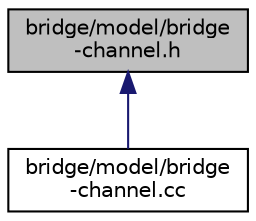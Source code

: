 digraph "bridge/model/bridge-channel.h"
{
  edge [fontname="Helvetica",fontsize="10",labelfontname="Helvetica",labelfontsize="10"];
  node [fontname="Helvetica",fontsize="10",shape=record];
  Node1 [label="bridge/model/bridge\l-channel.h",height=0.2,width=0.4,color="black", fillcolor="grey75", style="filled", fontcolor="black"];
  Node1 -> Node2 [dir="back",color="midnightblue",fontsize="10",style="solid"];
  Node2 [label="bridge/model/bridge\l-channel.cc",height=0.2,width=0.4,color="black", fillcolor="white", style="filled",URL="$dc/daa/bridge-channel_8cc.html"];
}
